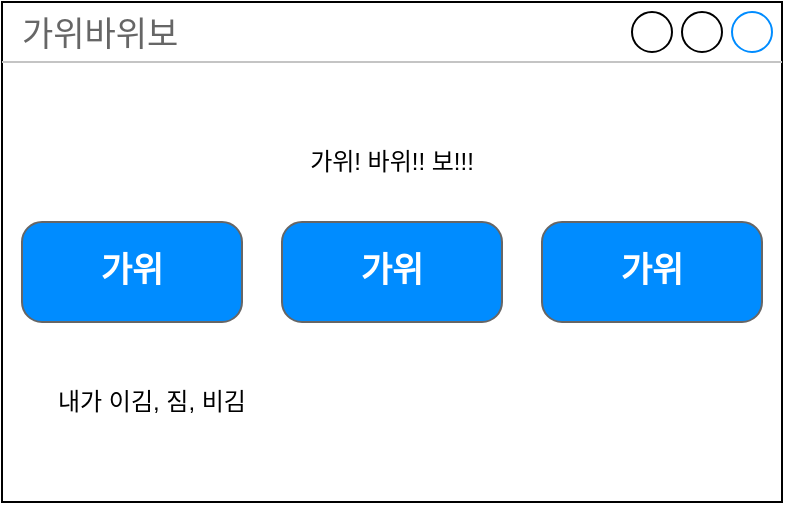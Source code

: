 <mxfile version="10.6.5" type="device"><diagram id="8qTNiUusvL5SXqy44rw6" name="Page-1"><mxGraphModel dx="754" dy="386" grid="1" gridSize="10" guides="1" tooltips="1" connect="1" arrows="1" fold="1" page="1" pageScale="1" pageWidth="827" pageHeight="1169" math="0" shadow="0"><root><mxCell id="0"/><mxCell id="1" parent="0"/><mxCell id="oeK1cfgVhltr5Qi2bier-1" value="가위바위보" style="strokeWidth=1;shadow=0;dashed=0;align=center;html=1;shape=mxgraph.mockup.containers.window;align=left;verticalAlign=top;spacingLeft=8;strokeColor2=#008cff;strokeColor3=#c4c4c4;fontColor=#666666;fillColor=#ffffff;mainText=;fontSize=17;labelBackgroundColor=none;" vertex="1" parent="1"><mxGeometry x="20" y="20" width="390" height="250" as="geometry"/></mxCell><mxCell id="oeK1cfgVhltr5Qi2bier-2" value="가위" style="strokeWidth=1;shadow=0;dashed=0;align=center;html=1;shape=mxgraph.mockup.buttons.button;strokeColor=#666666;fontColor=#ffffff;mainText=;buttonStyle=round;fontSize=17;fontStyle=1;fillColor=#008cff;whiteSpace=wrap;" vertex="1" parent="1"><mxGeometry x="30" y="130" width="110" height="50" as="geometry"/></mxCell><mxCell id="oeK1cfgVhltr5Qi2bier-5" value="가위! 바위!! 보!!!" style="text;html=1;strokeColor=none;fillColor=none;align=center;verticalAlign=middle;whiteSpace=wrap;rounded=0;" vertex="1" parent="1"><mxGeometry x="170" y="90" width="90" height="20" as="geometry"/></mxCell><mxCell id="oeK1cfgVhltr5Qi2bier-6" value="내가 이김, 짐, 비김" style="text;html=1;strokeColor=none;fillColor=none;align=center;verticalAlign=middle;whiteSpace=wrap;rounded=0;" vertex="1" parent="1"><mxGeometry x="40" y="210" width="110" height="20" as="geometry"/></mxCell><mxCell id="oeK1cfgVhltr5Qi2bier-7" value="가위" style="strokeWidth=1;shadow=0;dashed=0;align=center;html=1;shape=mxgraph.mockup.buttons.button;strokeColor=#666666;fontColor=#ffffff;mainText=;buttonStyle=round;fontSize=17;fontStyle=1;fillColor=#008cff;whiteSpace=wrap;" vertex="1" parent="1"><mxGeometry x="160" y="130" width="110" height="50" as="geometry"/></mxCell><mxCell id="oeK1cfgVhltr5Qi2bier-8" value="가위" style="strokeWidth=1;shadow=0;dashed=0;align=center;html=1;shape=mxgraph.mockup.buttons.button;strokeColor=#666666;fontColor=#ffffff;mainText=;buttonStyle=round;fontSize=17;fontStyle=1;fillColor=#008cff;whiteSpace=wrap;" vertex="1" parent="1"><mxGeometry x="290" y="130" width="110" height="50" as="geometry"/></mxCell></root></mxGraphModel></diagram></mxfile>